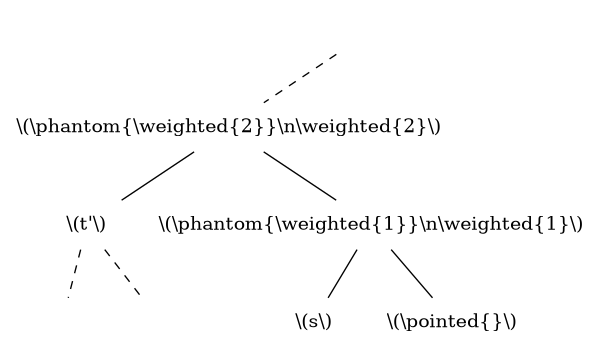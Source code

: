 graph {
	size="4,4"
    graph [splines=false]
	r [label="" shape=none]

    1 [label="\\(\\phantom{\\weighted{2}}\\n\\weighted{2}\\)" shape=none]

    t [label="\\(t'\\)" shape=none]
    tl [label="" shape=none]
    tr [label="" shape=none]

    2 [label="\\(\\phantom{\\weighted{1}}\\n\\weighted{1}\\)" shape=none]

    s [label="\\(s\\)" shape=none]

    3 [label="\\(\\pointed{}\\)" shape=none]

	rr [label="" shape=none]
    r -- rr [style=invis]

    r -- 1 [style=dashed]
    1 -- t
    1 -- 2
    2 -- 3
    2 -- s

    t -- tl [style=dashed]
    t -- tr [style=dashed]
}
